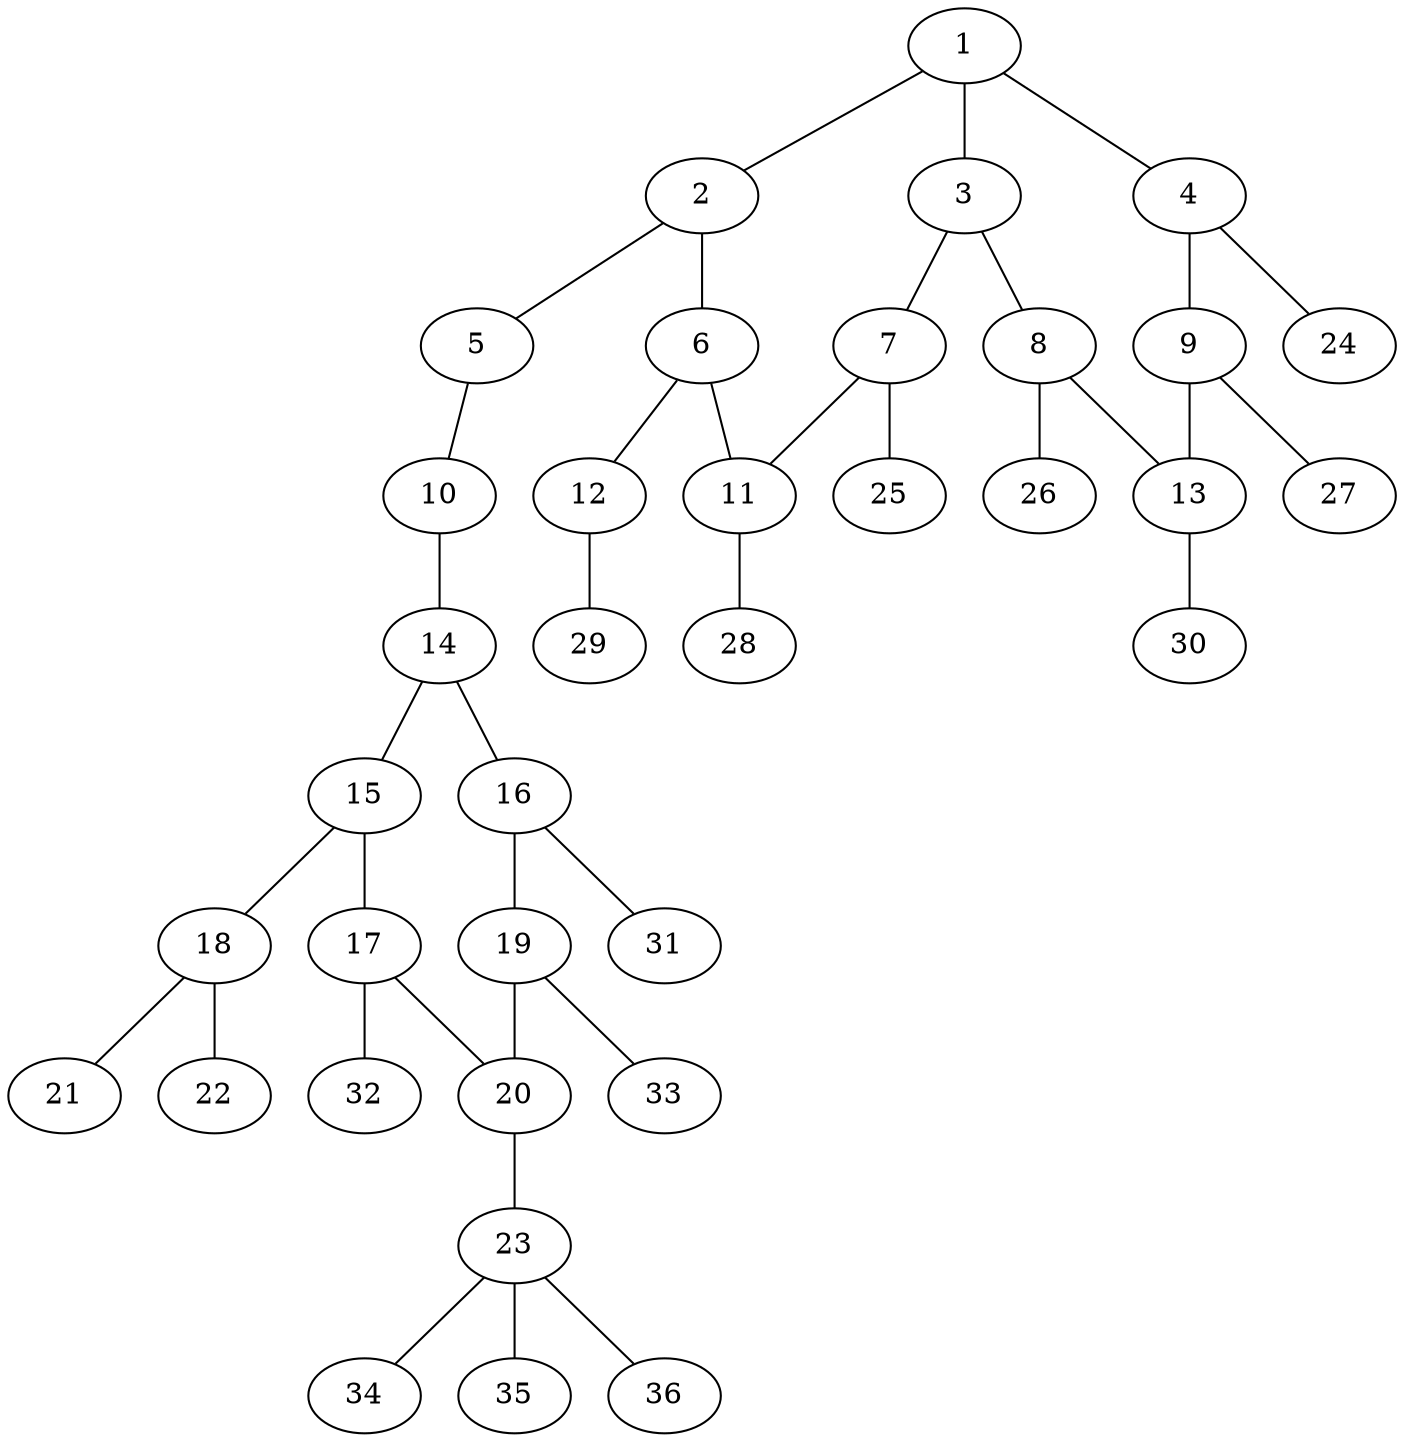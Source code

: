 graph molecule_3175 {
	1	 [chem=C];
	2	 [chem=C];
	1 -- 2	 [valence=2];
	3	 [chem=C];
	1 -- 3	 [valence=1];
	4	 [chem=C];
	1 -- 4	 [valence=1];
	5	 [chem=N];
	2 -- 5	 [valence=1];
	6	 [chem=C];
	2 -- 6	 [valence=1];
	7	 [chem=C];
	3 -- 7	 [valence=2];
	8	 [chem=C];
	3 -- 8	 [valence=1];
	9	 [chem=C];
	4 -- 9	 [valence=2];
	24	 [chem=H];
	4 -- 24	 [valence=1];
	10	 [chem=N];
	5 -- 10	 [valence=2];
	11	 [chem=C];
	6 -- 11	 [valence=2];
	12	 [chem=O];
	6 -- 12	 [valence=1];
	7 -- 11	 [valence=1];
	25	 [chem=H];
	7 -- 25	 [valence=1];
	13	 [chem=C];
	8 -- 13	 [valence=2];
	26	 [chem=H];
	8 -- 26	 [valence=1];
	9 -- 13	 [valence=1];
	27	 [chem=H];
	9 -- 27	 [valence=1];
	14	 [chem=C];
	10 -- 14	 [valence=1];
	28	 [chem=H];
	11 -- 28	 [valence=1];
	29	 [chem=H];
	12 -- 29	 [valence=1];
	30	 [chem=H];
	13 -- 30	 [valence=1];
	15	 [chem=C];
	14 -- 15	 [valence=2];
	16	 [chem=C];
	14 -- 16	 [valence=1];
	17	 [chem=C];
	15 -- 17	 [valence=1];
	18	 [chem=N];
	15 -- 18	 [valence=1];
	19	 [chem=C];
	16 -- 19	 [valence=2];
	31	 [chem=H];
	16 -- 31	 [valence=1];
	20	 [chem=C];
	17 -- 20	 [valence=2];
	32	 [chem=H];
	17 -- 32	 [valence=1];
	21	 [chem=O];
	18 -- 21	 [valence=2];
	22	 [chem=O];
	18 -- 22	 [valence=1];
	19 -- 20	 [valence=1];
	33	 [chem=H];
	19 -- 33	 [valence=1];
	23	 [chem=C];
	20 -- 23	 [valence=1];
	34	 [chem=H];
	23 -- 34	 [valence=1];
	35	 [chem=H];
	23 -- 35	 [valence=1];
	36	 [chem=H];
	23 -- 36	 [valence=1];
}

